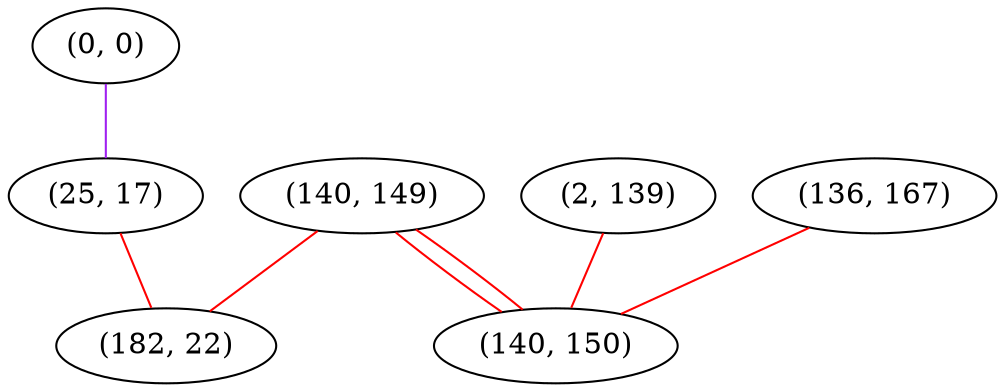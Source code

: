 graph "" {
"(140, 149)";
"(0, 0)";
"(25, 17)";
"(182, 22)";
"(2, 139)";
"(136, 167)";
"(140, 150)";
"(140, 149)" -- "(140, 150)"  [color=red, key=0, weight=1];
"(140, 149)" -- "(140, 150)"  [color=red, key=1, weight=1];
"(140, 149)" -- "(182, 22)"  [color=red, key=0, weight=1];
"(0, 0)" -- "(25, 17)"  [color=purple, key=0, weight=4];
"(25, 17)" -- "(182, 22)"  [color=red, key=0, weight=1];
"(2, 139)" -- "(140, 150)"  [color=red, key=0, weight=1];
"(136, 167)" -- "(140, 150)"  [color=red, key=0, weight=1];
}
